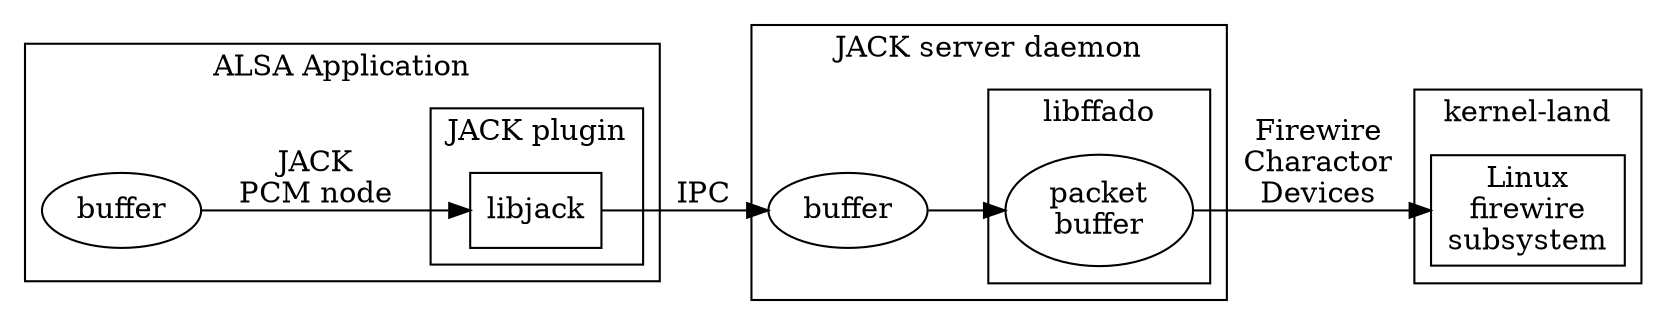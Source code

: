 digraph {
	rankdir = LR
	subgraph cluster_appl {
		label = "ALSA Application"

		appl_buf	[label = "buffer"]

		subgraph cluster_jack {
			label = "JACK plugin"
			libjack	[label = "libjack", shape=box]
		}

	}

	subgraph cluster_jackd {
		label = "JACK server daemon"

		jackd_buf	[label = "buffer"]

		subgraph cluster_libffado {
			label = "libffado"
			libffado_buf	[label = "packet\nbuffer"]
		}
	}

	subgraph cluster_kernel {
		label = "kernel-land"
		firewire	[label = "Linux\nfirewire\nsubsystem", shape = box]
	}

	appl_buf -> libjack [label = "JACK\nPCM node"]
	libjack -> jackd_buf	[label = "IPC"]
	jackd_buf	-> libffado_buf
	libffado_buf	-> firewire	[label = "Firewire\nCharactor\nDevices"]
}
